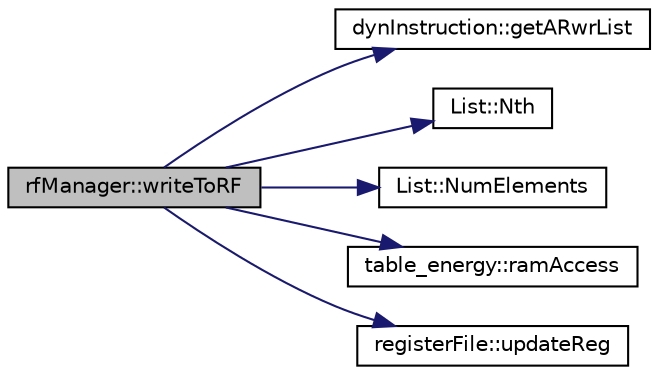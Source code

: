 digraph G
{
  edge [fontname="Helvetica",fontsize="10",labelfontname="Helvetica",labelfontsize="10"];
  node [fontname="Helvetica",fontsize="10",shape=record];
  rankdir=LR;
  Node1 [label="rfManager::writeToRF",height=0.2,width=0.4,color="black", fillcolor="grey75", style="filled" fontcolor="black"];
  Node1 -> Node2 [color="midnightblue",fontsize="10",style="solid",fontname="Helvetica"];
  Node2 [label="dynInstruction::getARwrList",height=0.2,width=0.4,color="black", fillcolor="white", style="filled",URL="$classdynInstruction.html#aeba50fabf115b7f60ce7201df044201c"];
  Node1 -> Node3 [color="midnightblue",fontsize="10",style="solid",fontname="Helvetica"];
  Node3 [label="List::Nth",height=0.2,width=0.4,color="black", fillcolor="white", style="filled",URL="$classList.html#a5eb964816de33c85e1d46658ddf8c6c4"];
  Node1 -> Node4 [color="midnightblue",fontsize="10",style="solid",fontname="Helvetica"];
  Node4 [label="List::NumElements",height=0.2,width=0.4,color="black", fillcolor="white", style="filled",URL="$classList.html#ac2e9d50f703b01bf643fa6ce50837c26"];
  Node1 -> Node5 [color="midnightblue",fontsize="10",style="solid",fontname="Helvetica"];
  Node5 [label="table_energy::ramAccess",height=0.2,width=0.4,color="black", fillcolor="white", style="filled",URL="$classtable__energy.html#a4801169e0737ad9e13b21c3b1da5395c"];
  Node1 -> Node6 [color="midnightblue",fontsize="10",style="solid",fontname="Helvetica"];
  Node6 [label="registerFile::updateReg",height=0.2,width=0.4,color="black", fillcolor="white", style="filled",URL="$classregisterFile.html#a57aa14508810da286ee60ef6cd033d6b"];
}
